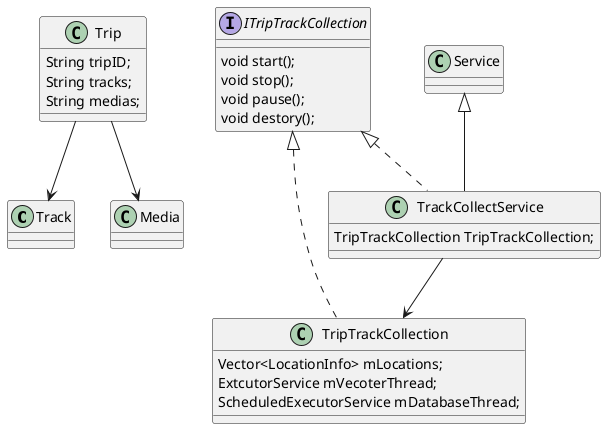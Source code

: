 @startuml
class Track
class Media
class Trip{
   String tripID;
   String tracks;
   String medias;
}
Trip --> Track
Trip --> Media

interface ITripTrackCollection{
    void start();
    void stop();
    void pause();
    void destory();
}
class TripTrackCollection implements ITripTrackCollection{
    Vector<LocationInfo> mLocations;
    ExtcutorService mVecoterThread;
    ScheduledExecutorService mDatabaseThread;
}

class TrackCollectService extends Service implements ITripTrackCollection{
    TripTrackCollection TripTrackCollection;
}
TrackCollectService -->TripTrackCollection
@enduml